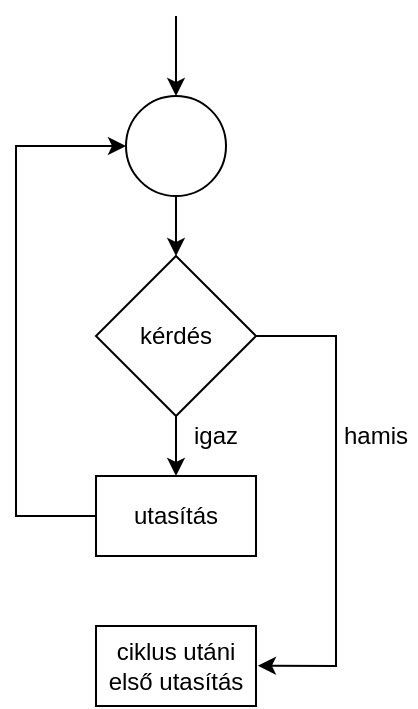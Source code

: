 <mxfile version="15.2.5" type="device"><diagram id="A6pfw1mMQNolv0JNv_DN" name="Page-1"><mxGraphModel dx="813" dy="435" grid="1" gridSize="10" guides="1" tooltips="1" connect="1" arrows="1" fold="1" page="1" pageScale="1" pageWidth="827" pageHeight="1169" math="0" shadow="0"><root><mxCell id="0"/><mxCell id="1" parent="0"/><mxCell id="xIUwIFLDUtpqUFn1rxAQ-1" value="" style="endArrow=classic;html=1;" edge="1" parent="1"><mxGeometry width="50" height="50" relative="1" as="geometry"><mxPoint x="440" y="280" as="sourcePoint"/><mxPoint x="440" y="320" as="targetPoint"/></mxGeometry></mxCell><mxCell id="xIUwIFLDUtpqUFn1rxAQ-2" value="" style="ellipse;whiteSpace=wrap;html=1;aspect=fixed;" vertex="1" parent="1"><mxGeometry x="415" y="320" width="50" height="50" as="geometry"/></mxCell><mxCell id="xIUwIFLDUtpqUFn1rxAQ-3" value="" style="endArrow=classic;html=1;" edge="1" parent="1"><mxGeometry width="50" height="50" relative="1" as="geometry"><mxPoint x="440" y="370" as="sourcePoint"/><mxPoint x="440" y="400" as="targetPoint"/></mxGeometry></mxCell><mxCell id="xIUwIFLDUtpqUFn1rxAQ-4" value="utasítás" style="rounded=0;whiteSpace=wrap;html=1;" vertex="1" parent="1"><mxGeometry x="400" y="510" width="80" height="40" as="geometry"/></mxCell><mxCell id="xIUwIFLDUtpqUFn1rxAQ-5" value="kérdés" style="rhombus;whiteSpace=wrap;html=1;" vertex="1" parent="1"><mxGeometry x="400" y="400" width="80" height="80" as="geometry"/></mxCell><mxCell id="xIUwIFLDUtpqUFn1rxAQ-6" value="" style="endArrow=classic;html=1;" edge="1" parent="1"><mxGeometry width="50" height="50" relative="1" as="geometry"><mxPoint x="440" y="480" as="sourcePoint"/><mxPoint x="440" y="510" as="targetPoint"/></mxGeometry></mxCell><mxCell id="xIUwIFLDUtpqUFn1rxAQ-7" value="" style="endArrow=none;html=1;" edge="1" parent="1"><mxGeometry width="50" height="50" relative="1" as="geometry"><mxPoint x="360" y="530" as="sourcePoint"/><mxPoint x="400" y="530" as="targetPoint"/></mxGeometry></mxCell><mxCell id="xIUwIFLDUtpqUFn1rxAQ-8" value="" style="endArrow=none;html=1;" edge="1" parent="1"><mxGeometry width="50" height="50" relative="1" as="geometry"><mxPoint x="360" y="530.5" as="sourcePoint"/><mxPoint x="360" y="344.5" as="targetPoint"/></mxGeometry></mxCell><mxCell id="xIUwIFLDUtpqUFn1rxAQ-9" value="" style="endArrow=classic;html=1;entryX=0;entryY=0.5;entryDx=0;entryDy=0;" edge="1" parent="1" target="xIUwIFLDUtpqUFn1rxAQ-2"><mxGeometry width="50" height="50" relative="1" as="geometry"><mxPoint x="360" y="345" as="sourcePoint"/><mxPoint x="410" y="300" as="targetPoint"/></mxGeometry></mxCell><mxCell id="xIUwIFLDUtpqUFn1rxAQ-10" value="igaz" style="text;html=1;strokeColor=none;fillColor=none;align=center;verticalAlign=middle;whiteSpace=wrap;rounded=0;" vertex="1" parent="1"><mxGeometry x="440" y="480" width="40" height="20" as="geometry"/></mxCell><mxCell id="xIUwIFLDUtpqUFn1rxAQ-11" value="ciklus utáni első utasítás" style="rounded=0;whiteSpace=wrap;html=1;" vertex="1" parent="1"><mxGeometry x="400" y="585" width="80" height="40" as="geometry"/></mxCell><mxCell id="xIUwIFLDUtpqUFn1rxAQ-12" value="" style="endArrow=none;html=1;" edge="1" parent="1"><mxGeometry width="50" height="50" relative="1" as="geometry"><mxPoint x="480" y="440" as="sourcePoint"/><mxPoint x="520" y="440" as="targetPoint"/></mxGeometry></mxCell><mxCell id="xIUwIFLDUtpqUFn1rxAQ-13" value="" style="endArrow=none;html=1;" edge="1" parent="1"><mxGeometry width="50" height="50" relative="1" as="geometry"><mxPoint x="520" y="605.5" as="sourcePoint"/><mxPoint x="520" y="439.5" as="targetPoint"/></mxGeometry></mxCell><mxCell id="xIUwIFLDUtpqUFn1rxAQ-14" value="" style="endArrow=classic;html=1;entryX=1.012;entryY=0.496;entryDx=0;entryDy=0;entryPerimeter=0;" edge="1" parent="1" target="xIUwIFLDUtpqUFn1rxAQ-11"><mxGeometry width="50" height="50" relative="1" as="geometry"><mxPoint x="520" y="605" as="sourcePoint"/><mxPoint x="500" y="620" as="targetPoint"/></mxGeometry></mxCell><mxCell id="xIUwIFLDUtpqUFn1rxAQ-15" value="hamis" style="text;html=1;strokeColor=none;fillColor=none;align=center;verticalAlign=middle;whiteSpace=wrap;rounded=0;" vertex="1" parent="1"><mxGeometry x="520" y="480" width="40" height="20" as="geometry"/></mxCell></root></mxGraphModel></diagram></mxfile>
